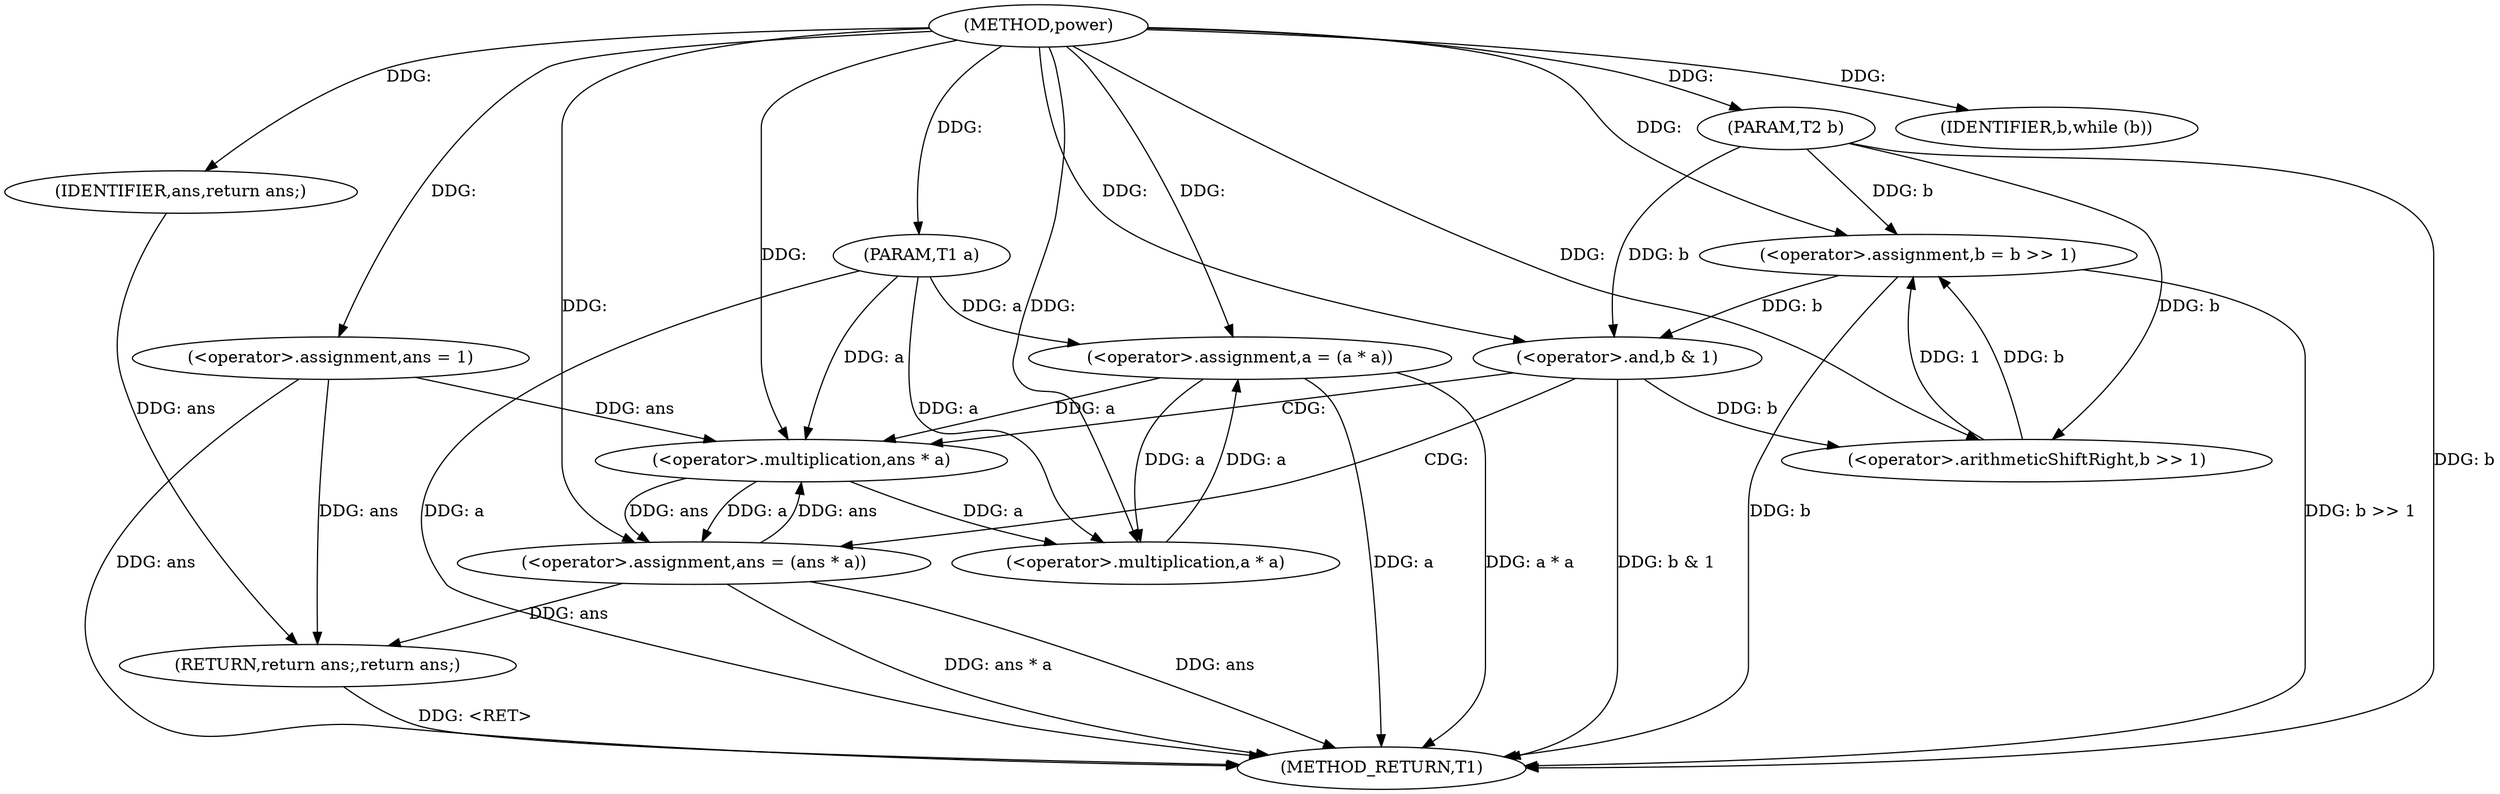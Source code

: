 digraph "power" {  
"1001154" [label = "(METHOD,power)" ]
"1001187" [label = "(METHOD_RETURN,T1)" ]
"1001155" [label = "(PARAM,T1 a)" ]
"1001156" [label = "(PARAM,T2 b)" ]
"1001159" [label = "(<operator>.assignment,ans = 1)" ]
"1001185" [label = "(RETURN,return ans;,return ans;)" ]
"1001163" [label = "(IDENTIFIER,b,while (b))" ]
"1001186" [label = "(IDENTIFIER,ans,return ans;)" ]
"1001175" [label = "(<operator>.assignment,b = b >> 1)" ]
"1001180" [label = "(<operator>.assignment,a = (a * a))" ]
"1001166" [label = "(<operator>.and,b & 1)" ]
"1001170" [label = "(<operator>.assignment,ans = (ans * a))" ]
"1001177" [label = "(<operator>.arithmeticShiftRight,b >> 1)" ]
"1001182" [label = "(<operator>.multiplication,a * a)" ]
"1001172" [label = "(<operator>.multiplication,ans * a)" ]
  "1001155" -> "1001187"  [ label = "DDG: a"] 
  "1001156" -> "1001187"  [ label = "DDG: b"] 
  "1001159" -> "1001187"  [ label = "DDG: ans"] 
  "1001166" -> "1001187"  [ label = "DDG: b & 1"] 
  "1001170" -> "1001187"  [ label = "DDG: ans"] 
  "1001170" -> "1001187"  [ label = "DDG: ans * a"] 
  "1001175" -> "1001187"  [ label = "DDG: b"] 
  "1001175" -> "1001187"  [ label = "DDG: b >> 1"] 
  "1001180" -> "1001187"  [ label = "DDG: a"] 
  "1001180" -> "1001187"  [ label = "DDG: a * a"] 
  "1001185" -> "1001187"  [ label = "DDG: <RET>"] 
  "1001154" -> "1001155"  [ label = "DDG: "] 
  "1001154" -> "1001156"  [ label = "DDG: "] 
  "1001154" -> "1001159"  [ label = "DDG: "] 
  "1001186" -> "1001185"  [ label = "DDG: ans"] 
  "1001159" -> "1001185"  [ label = "DDG: ans"] 
  "1001170" -> "1001185"  [ label = "DDG: ans"] 
  "1001154" -> "1001163"  [ label = "DDG: "] 
  "1001154" -> "1001186"  [ label = "DDG: "] 
  "1001177" -> "1001175"  [ label = "DDG: b"] 
  "1001177" -> "1001175"  [ label = "DDG: 1"] 
  "1001182" -> "1001180"  [ label = "DDG: a"] 
  "1001156" -> "1001175"  [ label = "DDG: b"] 
  "1001154" -> "1001175"  [ label = "DDG: "] 
  "1001155" -> "1001180"  [ label = "DDG: a"] 
  "1001154" -> "1001180"  [ label = "DDG: "] 
  "1001175" -> "1001166"  [ label = "DDG: b"] 
  "1001156" -> "1001166"  [ label = "DDG: b"] 
  "1001154" -> "1001166"  [ label = "DDG: "] 
  "1001172" -> "1001170"  [ label = "DDG: a"] 
  "1001172" -> "1001170"  [ label = "DDG: ans"] 
  "1001166" -> "1001177"  [ label = "DDG: b"] 
  "1001156" -> "1001177"  [ label = "DDG: b"] 
  "1001154" -> "1001177"  [ label = "DDG: "] 
  "1001172" -> "1001182"  [ label = "DDG: a"] 
  "1001180" -> "1001182"  [ label = "DDG: a"] 
  "1001155" -> "1001182"  [ label = "DDG: a"] 
  "1001154" -> "1001182"  [ label = "DDG: "] 
  "1001154" -> "1001170"  [ label = "DDG: "] 
  "1001159" -> "1001172"  [ label = "DDG: ans"] 
  "1001170" -> "1001172"  [ label = "DDG: ans"] 
  "1001154" -> "1001172"  [ label = "DDG: "] 
  "1001180" -> "1001172"  [ label = "DDG: a"] 
  "1001155" -> "1001172"  [ label = "DDG: a"] 
  "1001166" -> "1001172"  [ label = "CDG: "] 
  "1001166" -> "1001170"  [ label = "CDG: "] 
}
